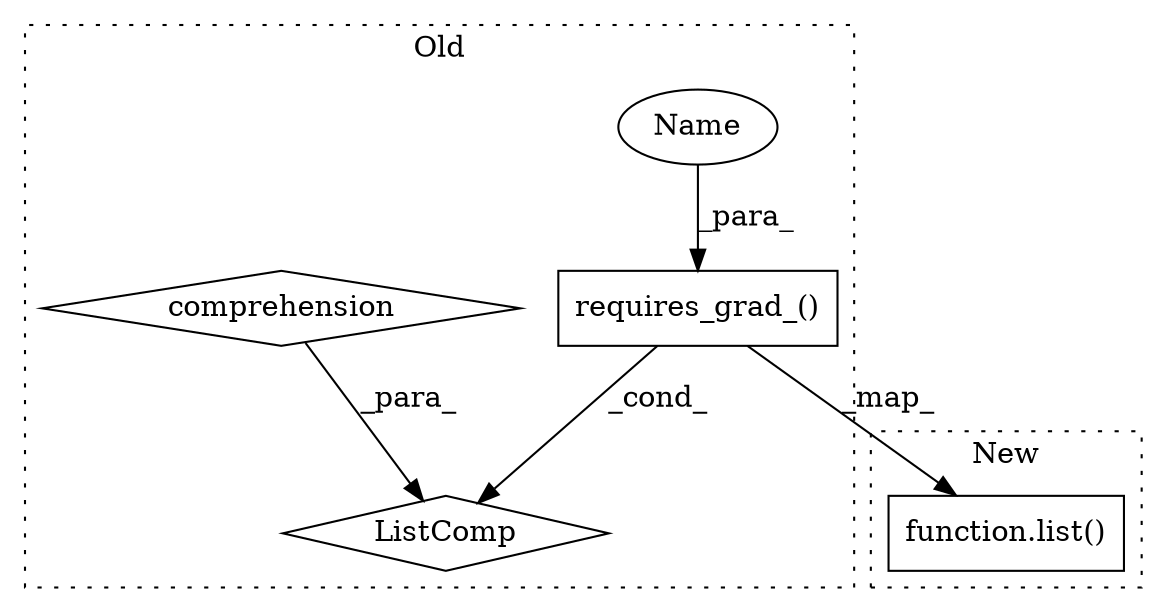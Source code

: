 digraph G {
subgraph cluster0 {
1 [label="requires_grad_()" a="75" s="11768,11792" l="22,1" shape="box"];
3 [label="ListComp" a="106" s="11742" l="137" shape="diamond"];
4 [label="comprehension" a="45" s="11818" l="3" shape="diamond"];
5 [label="Name" a="87" s="11790" l="2" shape="ellipse"];
label = "Old";
style="dotted";
}
subgraph cluster1 {
2 [label="function.list()" a="75" s="10823,10851" l="5,1" shape="box"];
label = "New";
style="dotted";
}
1 -> 3 [label="_cond_"];
1 -> 2 [label="_map_"];
4 -> 3 [label="_para_"];
5 -> 1 [label="_para_"];
}